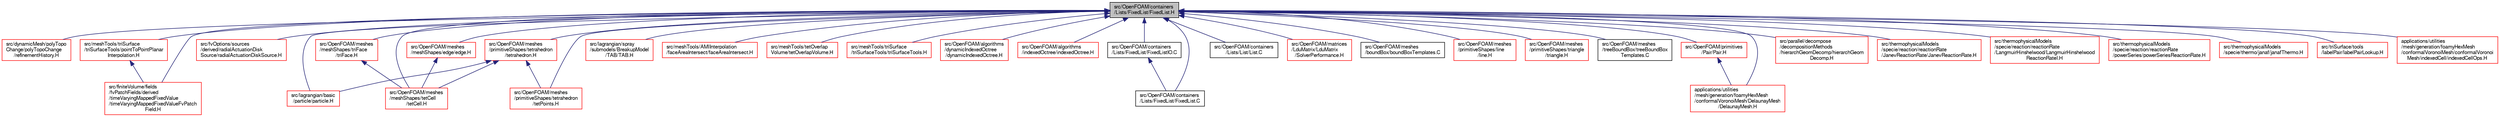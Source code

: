 digraph "src/OpenFOAM/containers/Lists/FixedList/FixedList.H"
{
  bgcolor="transparent";
  edge [fontname="FreeSans",fontsize="10",labelfontname="FreeSans",labelfontsize="10"];
  node [fontname="FreeSans",fontsize="10",shape=record];
  Node56 [label="src/OpenFOAM/containers\l/Lists/FixedList/FixedList.H",height=0.2,width=0.4,color="black", fillcolor="grey75", style="filled", fontcolor="black"];
  Node56 -> Node57 [dir="back",color="midnightblue",fontsize="10",style="solid",fontname="FreeSans"];
  Node57 [label="src/dynamicMesh/polyTopo\lChange/polyTopoChange\l/refinementHistory.H",height=0.2,width=0.4,color="red",URL="$a00785.html"];
  Node56 -> Node103 [dir="back",color="midnightblue",fontsize="10",style="solid",fontname="FreeSans"];
  Node103 [label="src/finiteVolume/fields\l/fvPatchFields/derived\l/timeVaryingMappedFixedValue\l/timeVaryingMappedFixedValueFvPatch\lField.H",height=0.2,width=0.4,color="red",URL="$a02282.html"];
  Node56 -> Node107 [dir="back",color="midnightblue",fontsize="10",style="solid",fontname="FreeSans"];
  Node107 [label="src/fvOptions/sources\l/derived/radialActuationDisk\lSource/radialActuationDiskSource.H",height=0.2,width=0.4,color="red",URL="$a04676.html"];
  Node56 -> Node110 [dir="back",color="midnightblue",fontsize="10",style="solid",fontname="FreeSans"];
  Node110 [label="src/lagrangian/basic\l/particle/particle.H",height=0.2,width=0.4,color="red",URL="$a04889.html"];
  Node56 -> Node243 [dir="back",color="midnightblue",fontsize="10",style="solid",fontname="FreeSans"];
  Node243 [label="src/lagrangian/spray\l/submodels/BreakupModel\l/TAB/TAB.H",height=0.2,width=0.4,color="red",URL="$a06779.html"];
  Node56 -> Node246 [dir="back",color="midnightblue",fontsize="10",style="solid",fontname="FreeSans"];
  Node246 [label="src/meshTools/AMIInterpolation\l/faceAreaIntersect/faceAreaIntersect.H",height=0.2,width=0.4,color="red",URL="$a07298.html"];
  Node56 -> Node598 [dir="back",color="midnightblue",fontsize="10",style="solid",fontname="FreeSans"];
  Node598 [label="src/meshTools/tetOverlap\lVolume/tetOverlapVolume.H",height=0.2,width=0.4,color="red",URL="$a08171.html"];
  Node56 -> Node601 [dir="back",color="midnightblue",fontsize="10",style="solid",fontname="FreeSans"];
  Node601 [label="src/meshTools/triSurface\l/triSurfaceTools/pointToPointPlanar\lInterpolation.H",height=0.2,width=0.4,color="red",URL="$a08255.html"];
  Node601 -> Node103 [dir="back",color="midnightblue",fontsize="10",style="solid",fontname="FreeSans"];
  Node56 -> Node608 [dir="back",color="midnightblue",fontsize="10",style="solid",fontname="FreeSans"];
  Node608 [label="src/meshTools/triSurface\l/triSurfaceTools/triSurfaceTools.H",height=0.2,width=0.4,color="red",URL="$a08264.html"];
  Node56 -> Node614 [dir="back",color="midnightblue",fontsize="10",style="solid",fontname="FreeSans"];
  Node614 [label="src/OpenFOAM/algorithms\l/dynamicIndexedOctree\l/dynamicIndexedOctree.H",height=0.2,width=0.4,color="red",URL="$a08372.html"];
  Node56 -> Node618 [dir="back",color="midnightblue",fontsize="10",style="solid",fontname="FreeSans"];
  Node618 [label="src/OpenFOAM/algorithms\l/indexedOctree/indexedOctree.H",height=0.2,width=0.4,color="red",URL="$a08387.html"];
  Node56 -> Node690 [dir="back",color="midnightblue",fontsize="10",style="solid",fontname="FreeSans"];
  Node690 [label="src/OpenFOAM/containers\l/Lists/FixedList/FixedList.C",height=0.2,width=0.4,color="black",URL="$a08639.html"];
  Node56 -> Node691 [dir="back",color="midnightblue",fontsize="10",style="solid",fontname="FreeSans"];
  Node691 [label="src/OpenFOAM/containers\l/Lists/FixedList/FixedListIO.C",height=0.2,width=0.4,color="black",URL="$a08648.html"];
  Node691 -> Node690 [dir="back",color="midnightblue",fontsize="10",style="solid",fontname="FreeSans"];
  Node56 -> Node692 [dir="back",color="midnightblue",fontsize="10",style="solid",fontname="FreeSans"];
  Node692 [label="src/OpenFOAM/containers\l/Lists/List/List.C",height=0.2,width=0.4,color="black",URL="$a08663.html"];
  Node56 -> Node693 [dir="back",color="midnightblue",fontsize="10",style="solid",fontname="FreeSans"];
  Node693 [label="src/OpenFOAM/matrices\l/LduMatrix/LduMatrix\l/SolverPerformance.H",height=0.2,width=0.4,color="red",URL="$a10568.html"];
  Node56 -> Node2300 [dir="back",color="midnightblue",fontsize="10",style="solid",fontname="FreeSans"];
  Node2300 [label="src/OpenFOAM/meshes\l/boundBox/boundBoxTemplates.C",height=0.2,width=0.4,color="black",URL="$a11114.html"];
  Node56 -> Node2301 [dir="back",color="midnightblue",fontsize="10",style="solid",fontname="FreeSans"];
  Node2301 [label="src/OpenFOAM/meshes\l/meshShapes/edge/edge.H",height=0.2,width=0.4,color="red",URL="$a11300.html"];
  Node2301 -> Node3133 [dir="back",color="midnightblue",fontsize="10",style="solid",fontname="FreeSans"];
  Node3133 [label="src/OpenFOAM/meshes\l/meshShapes/tetCell\l/tetCell.H",height=0.2,width=0.4,color="red",URL="$a11357.html"];
  Node56 -> Node3133 [dir="back",color="midnightblue",fontsize="10",style="solid",fontname="FreeSans"];
  Node56 -> Node3187 [dir="back",color="midnightblue",fontsize="10",style="solid",fontname="FreeSans"];
  Node3187 [label="src/OpenFOAM/meshes\l/meshShapes/triFace\l/triFace.H",height=0.2,width=0.4,color="red",URL="$a11366.html"];
  Node3187 -> Node3133 [dir="back",color="midnightblue",fontsize="10",style="solid",fontname="FreeSans"];
  Node56 -> Node3839 [dir="back",color="midnightblue",fontsize="10",style="solid",fontname="FreeSans"];
  Node3839 [label="src/OpenFOAM/meshes\l/primitiveShapes/line\l/line.H",height=0.2,width=0.4,color="red",URL="$a12014.html"];
  Node56 -> Node3132 [dir="back",color="midnightblue",fontsize="10",style="solid",fontname="FreeSans"];
  Node3132 [label="src/OpenFOAM/meshes\l/primitiveShapes/tetrahedron\l/tetrahedron.H",height=0.2,width=0.4,color="red",URL="$a12092.html"];
  Node3132 -> Node110 [dir="back",color="midnightblue",fontsize="10",style="solid",fontname="FreeSans"];
  Node3132 -> Node3133 [dir="back",color="midnightblue",fontsize="10",style="solid",fontname="FreeSans"];
  Node3132 -> Node3130 [dir="back",color="midnightblue",fontsize="10",style="solid",fontname="FreeSans"];
  Node3130 [label="src/OpenFOAM/meshes\l/primitiveShapes/tetrahedron\l/tetPoints.H",height=0.2,width=0.4,color="red",URL="$a12086.html"];
  Node56 -> Node3130 [dir="back",color="midnightblue",fontsize="10",style="solid",fontname="FreeSans"];
  Node56 -> Node3843 [dir="back",color="midnightblue",fontsize="10",style="solid",fontname="FreeSans"];
  Node3843 [label="src/OpenFOAM/meshes\l/primitiveShapes/triangle\l/triangle.H",height=0.2,width=0.4,color="red",URL="$a12104.html"];
  Node56 -> Node3146 [dir="back",color="midnightblue",fontsize="10",style="solid",fontname="FreeSans"];
  Node3146 [label="src/OpenFOAM/meshes\l/treeBoundBox/treeBoundBox\lTemplates.C",height=0.2,width=0.4,color="black",URL="$a12137.html"];
  Node56 -> Node3848 [dir="back",color="midnightblue",fontsize="10",style="solid",fontname="FreeSans"];
  Node3848 [label="src/OpenFOAM/primitives\l/Pair/Pair.H",height=0.2,width=0.4,color="red",URL="$a12434.html"];
  Node3848 -> Node3137 [dir="back",color="midnightblue",fontsize="10",style="solid",fontname="FreeSans"];
  Node3137 [label="applications/utilities\l/mesh/generation/foamyHexMesh\l/conformalVoronoiMesh/DelaunayMesh\l/DelaunayMesh.H",height=0.2,width=0.4,color="red",URL="$a18293.html"];
  Node56 -> Node2893 [dir="back",color="midnightblue",fontsize="10",style="solid",fontname="FreeSans"];
  Node2893 [label="src/parallel/decompose\l/decompositionMethods\l/hierarchGeomDecomp/hierarchGeom\lDecomp.H",height=0.2,width=0.4,color="red",URL="$a13001.html"];
  Node56 -> Node3895 [dir="back",color="midnightblue",fontsize="10",style="solid",fontname="FreeSans"];
  Node3895 [label="src/thermophysicalModels\l/specie/reaction/reactionRate\l/JanevReactionRate/JanevReactionRate.H",height=0.2,width=0.4,color="red",URL="$a16508.html"];
  Node56 -> Node3898 [dir="back",color="midnightblue",fontsize="10",style="solid",fontname="FreeSans"];
  Node3898 [label="src/thermophysicalModels\l/specie/reaction/reactionRate\l/LangmuirHinshelwood/LangmuirHinshelwood\lReactionRateI.H",height=0.2,width=0.4,color="red",URL="$a16523.html"];
  Node56 -> Node3901 [dir="back",color="midnightblue",fontsize="10",style="solid",fontname="FreeSans"];
  Node3901 [label="src/thermophysicalModels\l/specie/reaction/reactionRate\l/powerSeries/powerSeriesReactionRate.H",height=0.2,width=0.4,color="red",URL="$a16526.html"];
  Node56 -> Node3902 [dir="back",color="midnightblue",fontsize="10",style="solid",fontname="FreeSans"];
  Node3902 [label="src/thermophysicalModels\l/specie/thermo/janaf/janafThermo.H",height=0.2,width=0.4,color="red",URL="$a16643.html"];
  Node56 -> Node3911 [dir="back",color="midnightblue",fontsize="10",style="solid",fontname="FreeSans"];
  Node3911 [label="src/triSurface/tools\l/labelPair/labelPairLookup.H",height=0.2,width=0.4,color="red",URL="$a16937.html"];
  Node56 -> Node3912 [dir="back",color="midnightblue",fontsize="10",style="solid",fontname="FreeSans"];
  Node3912 [label="applications/utilities\l/mesh/generation/foamyHexMesh\l/conformalVoronoiMesh/conformalVoronoi\lMesh/indexedCell/indexedCellOps.H",height=0.2,width=0.4,color="red",URL="$a18242.html"];
  Node56 -> Node3137 [dir="back",color="midnightblue",fontsize="10",style="solid",fontname="FreeSans"];
}
